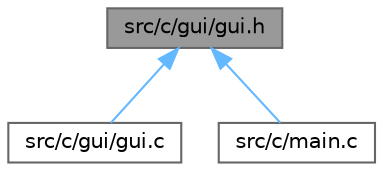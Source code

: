 digraph "src/c/gui/gui.h"
{
 // LATEX_PDF_SIZE
  bgcolor="transparent";
  edge [fontname=Helvetica,fontsize=10,labelfontname=Helvetica,labelfontsize=10];
  node [fontname=Helvetica,fontsize=10,shape=box,height=0.2,width=0.4];
  Node1 [id="Node000001",label="src/c/gui/gui.h",height=0.2,width=0.4,color="gray40", fillcolor="grey60", style="filled", fontcolor="black",tooltip=" "];
  Node1 -> Node2 [id="edge3_Node000001_Node000002",dir="back",color="steelblue1",style="solid",tooltip=" "];
  Node2 [id="Node000002",label="src/c/gui/gui.c",height=0.2,width=0.4,color="grey40", fillcolor="white", style="filled",URL="$gui_8c.html",tooltip="guiを表示する"];
  Node1 -> Node3 [id="edge4_Node000001_Node000003",dir="back",color="steelblue1",style="solid",tooltip=" "];
  Node3 [id="Node000003",label="src/c/main.c",height=0.2,width=0.4,color="grey40", fillcolor="white", style="filled",URL="$main_8c.html",tooltip="main関数"];
}
